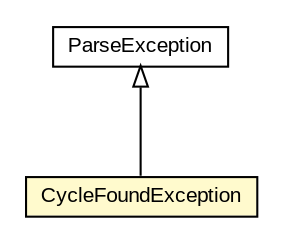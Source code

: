 #!/usr/local/bin/dot
#
# Class diagram 
# Generated by UMLGraph version R5_6-24-gf6e263 (http://www.umlgraph.org/)
#

digraph G {
	edge [fontname="arial",fontsize=10,labelfontname="arial",labelfontsize=10];
	node [fontname="arial",fontsize=10,shape=plaintext];
	nodesep=0.25;
	ranksep=0.5;
	// net.trajano.jetng.ParseException
	c52 [label=<<table title="net.trajano.jetng.ParseException" border="0" cellborder="1" cellspacing="0" cellpadding="2" port="p" href="./ParseException.html">
		<tr><td><table border="0" cellspacing="0" cellpadding="1">
<tr><td align="center" balign="center"> ParseException </td></tr>
		</table></td></tr>
		</table>>, URL="./ParseException.html", fontname="arial", fontcolor="black", fontsize=10.0];
	// net.trajano.jetng.CycleFoundException
	c57 [label=<<table title="net.trajano.jetng.CycleFoundException" border="0" cellborder="1" cellspacing="0" cellpadding="2" port="p" bgcolor="lemonChiffon" href="./CycleFoundException.html">
		<tr><td><table border="0" cellspacing="0" cellpadding="1">
<tr><td align="center" balign="center"> CycleFoundException </td></tr>
		</table></td></tr>
		</table>>, URL="./CycleFoundException.html", fontname="arial", fontcolor="black", fontsize=10.0];
	//net.trajano.jetng.CycleFoundException extends net.trajano.jetng.ParseException
	c52:p -> c57:p [dir=back,arrowtail=empty];
}

